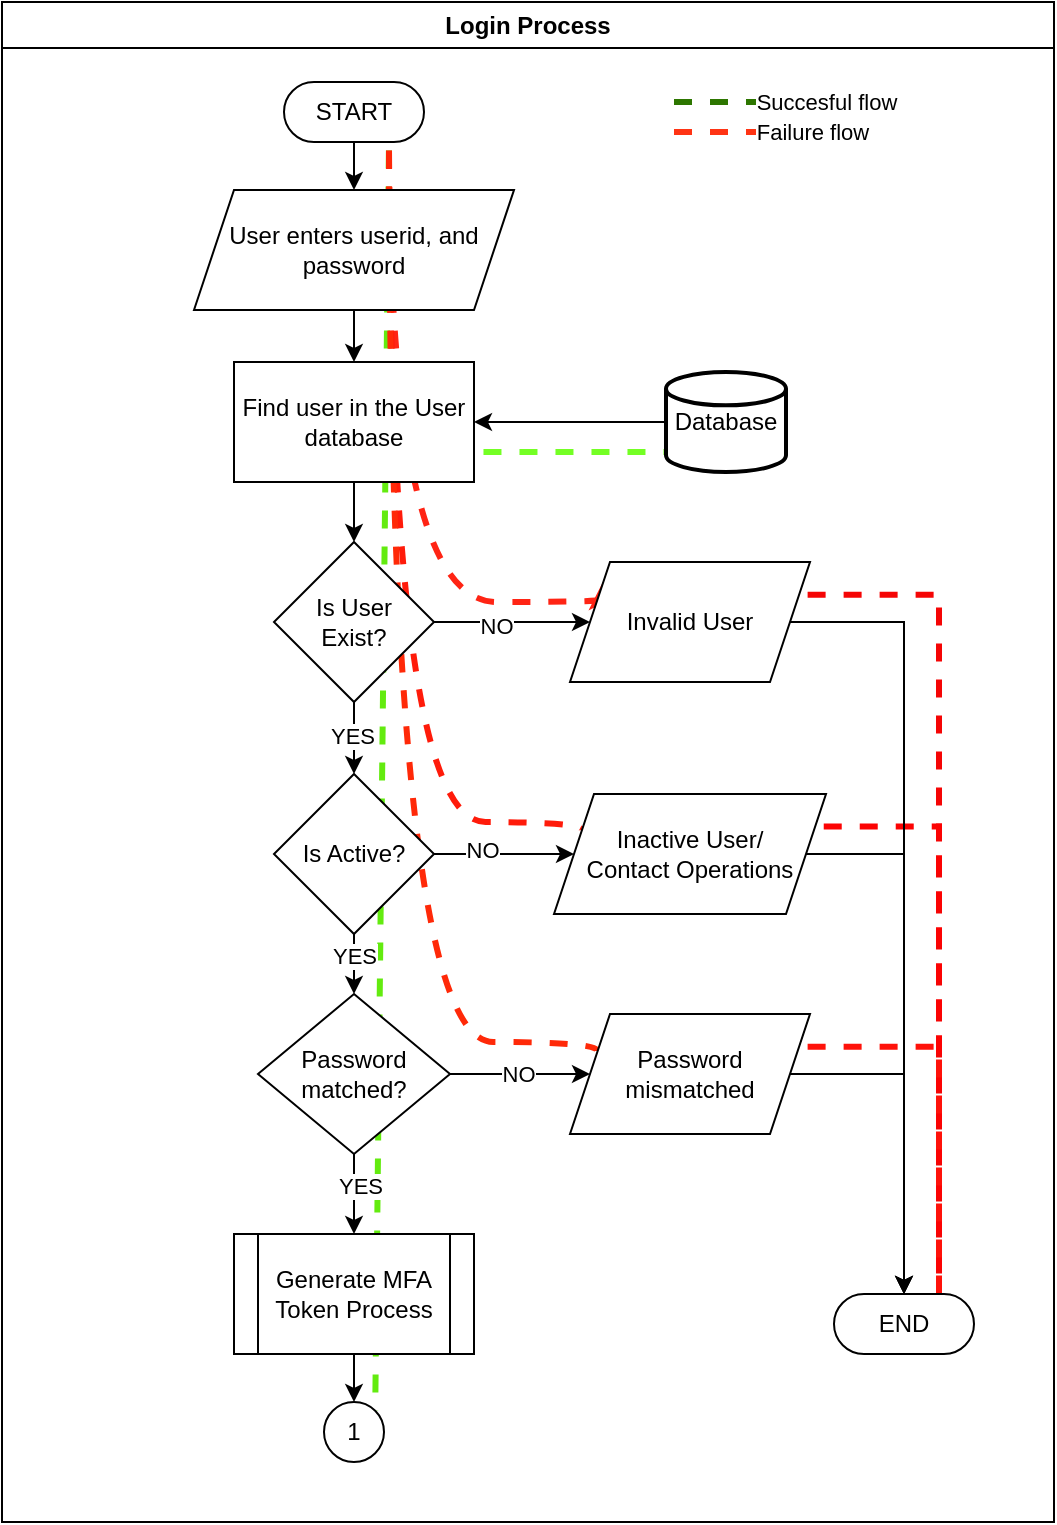 <mxfile version="22.1.18" type="device" pages="2">
  <diagram id="C5RBs43oDa-KdzZeNtuy" name="Page-1">
    <mxGraphModel dx="1195" dy="683" grid="1" gridSize="10" guides="1" tooltips="1" connect="1" arrows="1" fold="1" page="1" pageScale="1" pageWidth="827" pageHeight="1169" math="0" shadow="0">
      <root>
        <mxCell id="WIyWlLk6GJQsqaUBKTNV-0" />
        <mxCell id="WIyWlLk6GJQsqaUBKTNV-1" parent="WIyWlLk6GJQsqaUBKTNV-0" />
        <mxCell id="dWH7YQZCYVR7Mkkr_BDG-13" value="Login Process" style="swimlane;whiteSpace=wrap;html=1;" vertex="1" parent="WIyWlLk6GJQsqaUBKTNV-1">
          <mxGeometry x="40" y="40" width="526" height="760" as="geometry">
            <mxRectangle x="24" y="20" width="120" height="30" as="alternateBounds" />
          </mxGeometry>
        </mxCell>
        <mxCell id="dWH7YQZCYVR7Mkkr_BDG-18" value="" style="edgeStyle=orthogonalEdgeStyle;rounded=0;orthogonalLoop=1;jettySize=auto;html=1;" edge="1" parent="dWH7YQZCYVR7Mkkr_BDG-13" source="WIyWlLk6GJQsqaUBKTNV-3" target="dWH7YQZCYVR7Mkkr_BDG-17">
          <mxGeometry relative="1" as="geometry" />
        </mxCell>
        <mxCell id="OVqhG6OKckDvtCEO9sMe-0" style="rounded=0;orthogonalLoop=1;jettySize=auto;html=1;exitX=0.75;exitY=1;exitDx=0;exitDy=0;entryX=1;entryY=0;entryDx=0;entryDy=0;dashed=1;fillColor=#60a917;strokeColor=#63EB0F;strokeWidth=3;flowAnimation=1;endArrow=none;endFill=0;" edge="1" parent="dWH7YQZCYVR7Mkkr_BDG-13" source="WIyWlLk6GJQsqaUBKTNV-3" target="dWH7YQZCYVR7Mkkr_BDG-56">
          <mxGeometry relative="1" as="geometry" />
        </mxCell>
        <mxCell id="OVqhG6OKckDvtCEO9sMe-2" style="edgeStyle=orthogonalEdgeStyle;rounded=0;orthogonalLoop=1;jettySize=auto;html=1;exitX=0.75;exitY=1;exitDx=0;exitDy=0;entryX=0;entryY=0;entryDx=0;entryDy=0;curved=1;dashed=1;strokeWidth=3;strokeColor=#FF2414;flowAnimation=1;" edge="1" parent="dWH7YQZCYVR7Mkkr_BDG-13" source="WIyWlLk6GJQsqaUBKTNV-3" target="dWH7YQZCYVR7Mkkr_BDG-35">
          <mxGeometry relative="1" as="geometry">
            <Array as="points">
              <mxPoint x="194" y="300" />
              <mxPoint x="301" y="300" />
            </Array>
          </mxGeometry>
        </mxCell>
        <mxCell id="OVqhG6OKckDvtCEO9sMe-5" style="edgeStyle=orthogonalEdgeStyle;rounded=0;orthogonalLoop=1;jettySize=auto;html=1;exitX=0.75;exitY=1;exitDx=0;exitDy=0;entryX=0;entryY=0.25;entryDx=0;entryDy=0;curved=1;strokeColor=#FF1B0A;strokeWidth=3;endArrow=none;endFill=0;dashed=1;flowAnimation=1;" edge="1" parent="dWH7YQZCYVR7Mkkr_BDG-13" source="WIyWlLk6GJQsqaUBKTNV-3" target="dWH7YQZCYVR7Mkkr_BDG-37">
          <mxGeometry relative="1" as="geometry">
            <Array as="points">
              <mxPoint x="194" y="410" />
              <mxPoint x="290" y="410" />
            </Array>
          </mxGeometry>
        </mxCell>
        <mxCell id="OVqhG6OKckDvtCEO9sMe-8" style="edgeStyle=orthogonalEdgeStyle;rounded=0;orthogonalLoop=1;jettySize=auto;html=1;exitX=0.75;exitY=1;exitDx=0;exitDy=0;entryX=0;entryY=0.25;entryDx=0;entryDy=0;curved=1;dashed=1;strokeWidth=3;strokeColor=#FF2908;endArrow=none;endFill=0;flowAnimation=1;" edge="1" parent="dWH7YQZCYVR7Mkkr_BDG-13" source="WIyWlLk6GJQsqaUBKTNV-3" target="dWH7YQZCYVR7Mkkr_BDG-39">
          <mxGeometry relative="1" as="geometry">
            <Array as="points">
              <mxPoint x="194" y="520" />
              <mxPoint x="298" y="520" />
            </Array>
          </mxGeometry>
        </mxCell>
        <mxCell id="WIyWlLk6GJQsqaUBKTNV-3" value="START" style="rounded=1;whiteSpace=wrap;html=1;fontSize=12;glass=0;strokeWidth=1;shadow=0;arcSize=50;" parent="dWH7YQZCYVR7Mkkr_BDG-13" vertex="1">
          <mxGeometry x="141" y="40" width="70" height="30" as="geometry" />
        </mxCell>
        <mxCell id="dWH7YQZCYVR7Mkkr_BDG-28" value="" style="edgeStyle=orthogonalEdgeStyle;rounded=0;orthogonalLoop=1;jettySize=auto;html=1;" edge="1" parent="dWH7YQZCYVR7Mkkr_BDG-13" source="dWH7YQZCYVR7Mkkr_BDG-17" target="dWH7YQZCYVR7Mkkr_BDG-25">
          <mxGeometry relative="1" as="geometry" />
        </mxCell>
        <mxCell id="dWH7YQZCYVR7Mkkr_BDG-17" value="User enters userid, and password" style="shape=parallelogram;perimeter=parallelogramPerimeter;whiteSpace=wrap;html=1;fixedSize=1;" vertex="1" parent="dWH7YQZCYVR7Mkkr_BDG-13">
          <mxGeometry x="96" y="94" width="160" height="60" as="geometry" />
        </mxCell>
        <mxCell id="dWH7YQZCYVR7Mkkr_BDG-26" style="edgeStyle=orthogonalEdgeStyle;rounded=0;orthogonalLoop=1;jettySize=auto;html=1;entryX=1;entryY=0.5;entryDx=0;entryDy=0;" edge="1" parent="dWH7YQZCYVR7Mkkr_BDG-13" source="dWH7YQZCYVR7Mkkr_BDG-24" target="dWH7YQZCYVR7Mkkr_BDG-25">
          <mxGeometry relative="1" as="geometry" />
        </mxCell>
        <mxCell id="OVqhG6OKckDvtCEO9sMe-4" style="edgeStyle=orthogonalEdgeStyle;rounded=0;orthogonalLoop=1;jettySize=auto;html=1;entryX=1;entryY=0.75;entryDx=0;entryDy=0;dashed=1;strokeColor=#74FF24;strokeWidth=3;endArrow=none;endFill=0;flowAnimation=1;" edge="1" parent="dWH7YQZCYVR7Mkkr_BDG-13" target="dWH7YQZCYVR7Mkkr_BDG-25">
          <mxGeometry relative="1" as="geometry">
            <mxPoint x="332" y="221" as="sourcePoint" />
            <Array as="points">
              <mxPoint x="332" y="222" />
              <mxPoint x="336" y="222" />
              <mxPoint x="336" y="225" />
            </Array>
          </mxGeometry>
        </mxCell>
        <mxCell id="dWH7YQZCYVR7Mkkr_BDG-24" value="Database" style="strokeWidth=2;html=1;shape=mxgraph.flowchart.database;whiteSpace=wrap;" vertex="1" parent="dWH7YQZCYVR7Mkkr_BDG-13">
          <mxGeometry x="332" y="185" width="60" height="50" as="geometry" />
        </mxCell>
        <mxCell id="dWH7YQZCYVR7Mkkr_BDG-30" value="" style="edgeStyle=orthogonalEdgeStyle;rounded=0;orthogonalLoop=1;jettySize=auto;html=1;" edge="1" parent="dWH7YQZCYVR7Mkkr_BDG-13" source="dWH7YQZCYVR7Mkkr_BDG-25" target="dWH7YQZCYVR7Mkkr_BDG-29">
          <mxGeometry relative="1" as="geometry" />
        </mxCell>
        <mxCell id="dWH7YQZCYVR7Mkkr_BDG-25" value="Find user in the User database" style="rounded=0;whiteSpace=wrap;html=1;" vertex="1" parent="dWH7YQZCYVR7Mkkr_BDG-13">
          <mxGeometry x="116" y="180" width="120" height="60" as="geometry" />
        </mxCell>
        <mxCell id="dWH7YQZCYVR7Mkkr_BDG-32" value="" style="edgeStyle=orthogonalEdgeStyle;rounded=0;orthogonalLoop=1;jettySize=auto;html=1;" edge="1" parent="dWH7YQZCYVR7Mkkr_BDG-13" source="dWH7YQZCYVR7Mkkr_BDG-29" target="dWH7YQZCYVR7Mkkr_BDG-31">
          <mxGeometry relative="1" as="geometry" />
        </mxCell>
        <mxCell id="dWH7YQZCYVR7Mkkr_BDG-51" value="YES" style="edgeLabel;html=1;align=center;verticalAlign=middle;resizable=0;points=[];" vertex="1" connectable="0" parent="dWH7YQZCYVR7Mkkr_BDG-32">
          <mxGeometry x="-0.25" y="-1" relative="1" as="geometry">
            <mxPoint as="offset" />
          </mxGeometry>
        </mxCell>
        <mxCell id="dWH7YQZCYVR7Mkkr_BDG-36" value="" style="edgeStyle=orthogonalEdgeStyle;rounded=0;orthogonalLoop=1;jettySize=auto;html=1;" edge="1" parent="dWH7YQZCYVR7Mkkr_BDG-13" source="dWH7YQZCYVR7Mkkr_BDG-29" target="dWH7YQZCYVR7Mkkr_BDG-35">
          <mxGeometry relative="1" as="geometry" />
        </mxCell>
        <mxCell id="dWH7YQZCYVR7Mkkr_BDG-50" value="NO" style="edgeLabel;html=1;align=center;verticalAlign=middle;resizable=0;points=[];" vertex="1" connectable="0" parent="dWH7YQZCYVR7Mkkr_BDG-36">
          <mxGeometry x="-0.205" y="-2" relative="1" as="geometry">
            <mxPoint as="offset" />
          </mxGeometry>
        </mxCell>
        <mxCell id="dWH7YQZCYVR7Mkkr_BDG-29" value="Is User &lt;br&gt;Exist?" style="rhombus;whiteSpace=wrap;html=1;rounded=0;" vertex="1" parent="dWH7YQZCYVR7Mkkr_BDG-13">
          <mxGeometry x="136" y="270" width="80" height="80" as="geometry" />
        </mxCell>
        <mxCell id="dWH7YQZCYVR7Mkkr_BDG-34" value="" style="edgeStyle=orthogonalEdgeStyle;rounded=0;orthogonalLoop=1;jettySize=auto;html=1;" edge="1" parent="dWH7YQZCYVR7Mkkr_BDG-13" source="dWH7YQZCYVR7Mkkr_BDG-31" target="dWH7YQZCYVR7Mkkr_BDG-33">
          <mxGeometry relative="1" as="geometry" />
        </mxCell>
        <mxCell id="dWH7YQZCYVR7Mkkr_BDG-53" value="YES" style="edgeLabel;html=1;align=center;verticalAlign=middle;resizable=0;points=[];" vertex="1" connectable="0" parent="dWH7YQZCYVR7Mkkr_BDG-34">
          <mxGeometry x="0.24" relative="1" as="geometry">
            <mxPoint as="offset" />
          </mxGeometry>
        </mxCell>
        <mxCell id="dWH7YQZCYVR7Mkkr_BDG-38" value="" style="edgeStyle=orthogonalEdgeStyle;rounded=0;orthogonalLoop=1;jettySize=auto;html=1;" edge="1" parent="dWH7YQZCYVR7Mkkr_BDG-13" source="dWH7YQZCYVR7Mkkr_BDG-31" target="dWH7YQZCYVR7Mkkr_BDG-37">
          <mxGeometry relative="1" as="geometry" />
        </mxCell>
        <mxCell id="dWH7YQZCYVR7Mkkr_BDG-52" value="NO" style="edgeLabel;html=1;align=center;verticalAlign=middle;resizable=0;points=[];" vertex="1" connectable="0" parent="dWH7YQZCYVR7Mkkr_BDG-38">
          <mxGeometry x="-0.314" y="2" relative="1" as="geometry">
            <mxPoint as="offset" />
          </mxGeometry>
        </mxCell>
        <mxCell id="dWH7YQZCYVR7Mkkr_BDG-31" value="Is Active?" style="rhombus;whiteSpace=wrap;html=1;rounded=0;" vertex="1" parent="dWH7YQZCYVR7Mkkr_BDG-13">
          <mxGeometry x="136" y="386" width="80" height="80" as="geometry" />
        </mxCell>
        <mxCell id="dWH7YQZCYVR7Mkkr_BDG-40" value="" style="edgeStyle=orthogonalEdgeStyle;rounded=0;orthogonalLoop=1;jettySize=auto;html=1;" edge="1" parent="dWH7YQZCYVR7Mkkr_BDG-13" source="dWH7YQZCYVR7Mkkr_BDG-33" target="dWH7YQZCYVR7Mkkr_BDG-39">
          <mxGeometry relative="1" as="geometry" />
        </mxCell>
        <mxCell id="dWH7YQZCYVR7Mkkr_BDG-55" value="NO" style="edgeLabel;html=1;align=center;verticalAlign=middle;resizable=0;points=[];" vertex="1" connectable="0" parent="dWH7YQZCYVR7Mkkr_BDG-40">
          <mxGeometry x="-0.029" relative="1" as="geometry">
            <mxPoint as="offset" />
          </mxGeometry>
        </mxCell>
        <mxCell id="dWH7YQZCYVR7Mkkr_BDG-42" value="" style="edgeStyle=orthogonalEdgeStyle;rounded=0;orthogonalLoop=1;jettySize=auto;html=1;" edge="1" parent="dWH7YQZCYVR7Mkkr_BDG-13" source="dWH7YQZCYVR7Mkkr_BDG-33" target="dWH7YQZCYVR7Mkkr_BDG-41">
          <mxGeometry relative="1" as="geometry" />
        </mxCell>
        <mxCell id="dWH7YQZCYVR7Mkkr_BDG-54" value="YES" style="edgeLabel;html=1;align=center;verticalAlign=middle;resizable=0;points=[];" vertex="1" connectable="0" parent="dWH7YQZCYVR7Mkkr_BDG-42">
          <mxGeometry x="-0.2" y="3" relative="1" as="geometry">
            <mxPoint as="offset" />
          </mxGeometry>
        </mxCell>
        <mxCell id="dWH7YQZCYVR7Mkkr_BDG-33" value="Password&lt;br&gt;matched?" style="rhombus;whiteSpace=wrap;html=1;rounded=0;" vertex="1" parent="dWH7YQZCYVR7Mkkr_BDG-13">
          <mxGeometry x="128" y="496" width="96" height="80" as="geometry" />
        </mxCell>
        <mxCell id="OVqhG6OKckDvtCEO9sMe-3" style="edgeStyle=orthogonalEdgeStyle;rounded=0;orthogonalLoop=1;jettySize=auto;html=1;exitX=1;exitY=0.25;exitDx=0;exitDy=0;entryX=0.75;entryY=0;entryDx=0;entryDy=0;strokeColor=#f50505;dashed=1;strokeWidth=3;endArrow=none;endFill=0;flowAnimation=1;" edge="1" parent="dWH7YQZCYVR7Mkkr_BDG-13" source="dWH7YQZCYVR7Mkkr_BDG-35" target="dWH7YQZCYVR7Mkkr_BDG-43">
          <mxGeometry relative="1" as="geometry" />
        </mxCell>
        <mxCell id="dWH7YQZCYVR7Mkkr_BDG-35" value="Invalid User" style="shape=parallelogram;perimeter=parallelogramPerimeter;whiteSpace=wrap;html=1;fixedSize=1;rounded=0;" vertex="1" parent="dWH7YQZCYVR7Mkkr_BDG-13">
          <mxGeometry x="284" y="280" width="120" height="60" as="geometry" />
        </mxCell>
        <mxCell id="dWH7YQZCYVR7Mkkr_BDG-46" style="edgeStyle=orthogonalEdgeStyle;rounded=0;orthogonalLoop=1;jettySize=auto;html=1;exitX=1;exitY=0.5;exitDx=0;exitDy=0;entryX=0.5;entryY=0;entryDx=0;entryDy=0;" edge="1" parent="dWH7YQZCYVR7Mkkr_BDG-13" source="dWH7YQZCYVR7Mkkr_BDG-37" target="dWH7YQZCYVR7Mkkr_BDG-43">
          <mxGeometry relative="1" as="geometry" />
        </mxCell>
        <mxCell id="OVqhG6OKckDvtCEO9sMe-6" style="edgeStyle=orthogonalEdgeStyle;rounded=0;orthogonalLoop=1;jettySize=auto;html=1;exitX=1;exitY=0.25;exitDx=0;exitDy=0;entryX=0.75;entryY=0;entryDx=0;entryDy=0;flowAnimation=1;strokeWidth=3;strokeColor=#fc0303;dashed=1;endArrow=none;endFill=0;" edge="1" parent="dWH7YQZCYVR7Mkkr_BDG-13" source="dWH7YQZCYVR7Mkkr_BDG-37" target="dWH7YQZCYVR7Mkkr_BDG-43">
          <mxGeometry relative="1" as="geometry" />
        </mxCell>
        <mxCell id="dWH7YQZCYVR7Mkkr_BDG-37" value="Inactive User/&lt;br&gt;Contact Operations" style="shape=parallelogram;perimeter=parallelogramPerimeter;whiteSpace=wrap;html=1;fixedSize=1;rounded=0;" vertex="1" parent="dWH7YQZCYVR7Mkkr_BDG-13">
          <mxGeometry x="276" y="396" width="136" height="60" as="geometry" />
        </mxCell>
        <mxCell id="dWH7YQZCYVR7Mkkr_BDG-49" style="edgeStyle=orthogonalEdgeStyle;rounded=0;orthogonalLoop=1;jettySize=auto;html=1;entryX=0.5;entryY=0;entryDx=0;entryDy=0;" edge="1" parent="dWH7YQZCYVR7Mkkr_BDG-13" source="dWH7YQZCYVR7Mkkr_BDG-39" target="dWH7YQZCYVR7Mkkr_BDG-43">
          <mxGeometry relative="1" as="geometry" />
        </mxCell>
        <mxCell id="OVqhG6OKckDvtCEO9sMe-7" style="edgeStyle=orthogonalEdgeStyle;rounded=0;orthogonalLoop=1;jettySize=auto;html=1;exitX=1;exitY=0.25;exitDx=0;exitDy=0;entryX=0.75;entryY=0;entryDx=0;entryDy=0;endArrow=none;endFill=0;strokeWidth=3;strokeColor=#FF120A;dashed=1;flowAnimation=1;" edge="1" parent="dWH7YQZCYVR7Mkkr_BDG-13" source="dWH7YQZCYVR7Mkkr_BDG-39" target="dWH7YQZCYVR7Mkkr_BDG-43">
          <mxGeometry relative="1" as="geometry" />
        </mxCell>
        <mxCell id="dWH7YQZCYVR7Mkkr_BDG-39" value="Password mismatched" style="shape=parallelogram;perimeter=parallelogramPerimeter;whiteSpace=wrap;html=1;fixedSize=1;rounded=0;" vertex="1" parent="dWH7YQZCYVR7Mkkr_BDG-13">
          <mxGeometry x="284" y="506" width="120" height="60" as="geometry" />
        </mxCell>
        <mxCell id="dWH7YQZCYVR7Mkkr_BDG-57" value="" style="edgeStyle=orthogonalEdgeStyle;rounded=0;orthogonalLoop=1;jettySize=auto;html=1;" edge="1" parent="dWH7YQZCYVR7Mkkr_BDG-13" source="dWH7YQZCYVR7Mkkr_BDG-41" target="dWH7YQZCYVR7Mkkr_BDG-56">
          <mxGeometry relative="1" as="geometry" />
        </mxCell>
        <mxCell id="dWH7YQZCYVR7Mkkr_BDG-41" value="Generate MFA Token Process" style="shape=process;whiteSpace=wrap;html=1;backgroundOutline=1;rounded=0;" vertex="1" parent="dWH7YQZCYVR7Mkkr_BDG-13">
          <mxGeometry x="116" y="616" width="120" height="60" as="geometry" />
        </mxCell>
        <mxCell id="dWH7YQZCYVR7Mkkr_BDG-43" value="END" style="rounded=1;whiteSpace=wrap;html=1;fontSize=12;glass=0;strokeWidth=1;shadow=0;arcSize=50;" vertex="1" parent="dWH7YQZCYVR7Mkkr_BDG-13">
          <mxGeometry x="416" y="646" width="70" height="30" as="geometry" />
        </mxCell>
        <mxCell id="dWH7YQZCYVR7Mkkr_BDG-44" style="edgeStyle=orthogonalEdgeStyle;rounded=0;orthogonalLoop=1;jettySize=auto;html=1;exitX=1;exitY=0.5;exitDx=0;exitDy=0;entryX=0.5;entryY=0;entryDx=0;entryDy=0;" edge="1" parent="dWH7YQZCYVR7Mkkr_BDG-13" source="dWH7YQZCYVR7Mkkr_BDG-35" target="dWH7YQZCYVR7Mkkr_BDG-43">
          <mxGeometry relative="1" as="geometry">
            <mxPoint x="491" y="630" as="targetPoint" />
          </mxGeometry>
        </mxCell>
        <mxCell id="dWH7YQZCYVR7Mkkr_BDG-56" value="1" style="ellipse;whiteSpace=wrap;html=1;aspect=fixed;" vertex="1" parent="dWH7YQZCYVR7Mkkr_BDG-13">
          <mxGeometry x="161" y="700" width="30" height="30" as="geometry" />
        </mxCell>
        <mxCell id="OVqhG6OKckDvtCEO9sMe-9" value="" style="endArrow=none;html=1;rounded=0;dashed=1;strokeWidth=3;fillColor=#60a917;strokeColor=#2D7600;" edge="1" parent="dWH7YQZCYVR7Mkkr_BDG-13">
          <mxGeometry width="50" height="50" relative="1" as="geometry">
            <mxPoint x="336" y="50" as="sourcePoint" />
            <mxPoint x="393" y="50" as="targetPoint" />
          </mxGeometry>
        </mxCell>
        <mxCell id="OVqhG6OKckDvtCEO9sMe-11" value="Succesful flow" style="edgeLabel;html=1;align=center;verticalAlign=middle;resizable=0;points=[];" vertex="1" connectable="0" parent="OVqhG6OKckDvtCEO9sMe-9">
          <mxGeometry x="0.608" y="-1" relative="1" as="geometry">
            <mxPoint x="30" y="-1" as="offset" />
          </mxGeometry>
        </mxCell>
        <mxCell id="OVqhG6OKckDvtCEO9sMe-10" value="" style="endArrow=none;html=1;rounded=0;dashed=1;strokeColor=#FF3414;strokeWidth=3;" edge="1" parent="dWH7YQZCYVR7Mkkr_BDG-13">
          <mxGeometry width="50" height="50" relative="1" as="geometry">
            <mxPoint x="336" y="65" as="sourcePoint" />
            <mxPoint x="393" y="65" as="targetPoint" />
          </mxGeometry>
        </mxCell>
        <mxCell id="OVqhG6OKckDvtCEO9sMe-12" value="Failure flow" style="edgeLabel;html=1;align=center;verticalAlign=middle;resizable=0;points=[];" vertex="1" connectable="0" parent="OVqhG6OKckDvtCEO9sMe-10">
          <mxGeometry x="0.497" y="1" relative="1" as="geometry">
            <mxPoint x="26" y="1" as="offset" />
          </mxGeometry>
        </mxCell>
      </root>
    </mxGraphModel>
  </diagram>
  <diagram id="fzyGTq3qy7PhthbbgLTO" name="Page-2">
    <mxGraphModel dx="2261" dy="820" grid="1" gridSize="10" guides="1" tooltips="1" connect="1" arrows="1" fold="1" page="1" pageScale="1" pageWidth="827" pageHeight="1169" math="0" shadow="0">
      <root>
        <mxCell id="0" />
        <mxCell id="1" parent="0" />
        <mxCell id="BUbXl7JmyB8yxIihBI70-1" value="Generate MFA Token Process" style="swimlane;whiteSpace=wrap;html=1;fillColor=default;" vertex="1" parent="1">
          <mxGeometry x="-790" y="40" width="650" height="1090" as="geometry">
            <mxRectangle x="24" y="20" width="120" height="30" as="alternateBounds" />
          </mxGeometry>
        </mxCell>
        <mxCell id="nKK0pmu8n8xV0yD4BEuD-9" style="edgeStyle=orthogonalEdgeStyle;rounded=0;orthogonalLoop=1;jettySize=auto;html=1;exitX=1;exitY=1;exitDx=0;exitDy=0;entryX=1;entryY=0.75;entryDx=0;entryDy=0;endArrow=none;endFill=0;dashed=1;strokeWidth=3;strokeColor=#FF2008;flowAnimation=1;" edge="1" parent="BUbXl7JmyB8yxIihBI70-1" source="nKK0pmu8n8xV0yD4BEuD-4" target="_0PAr6XL9lyC_KDBDkuF-1">
          <mxGeometry relative="1" as="geometry" />
        </mxCell>
        <mxCell id="nKK0pmu8n8xV0yD4BEuD-4" value="" style="shape=process;whiteSpace=wrap;html=1;backgroundOutline=1;fillColor=none;size=0.02;" vertex="1" parent="BUbXl7JmyB8yxIihBI70-1">
          <mxGeometry x="10" y="160" width="600" height="360" as="geometry" />
        </mxCell>
        <mxCell id="BUbXl7JmyB8yxIihBI70-37" value="" style="edgeStyle=orthogonalEdgeStyle;rounded=0;orthogonalLoop=1;jettySize=auto;html=1;" edge="1" parent="BUbXl7JmyB8yxIihBI70-1" source="BUbXl7JmyB8yxIihBI70-35" target="BUbXl7JmyB8yxIihBI70-36">
          <mxGeometry relative="1" as="geometry" />
        </mxCell>
        <mxCell id="63Sym3_QJ1IBtuDzFbQc-2" style="edgeStyle=orthogonalEdgeStyle;rounded=0;orthogonalLoop=1;jettySize=auto;html=1;exitX=1;exitY=0.5;exitDx=0;exitDy=0;entryX=1;entryY=0.75;entryDx=0;entryDy=0;fillColor=#60a917;strokeColor=#63eb0f;strokeWidth=3;dashed=1;flowAnimation=1;endArrow=none;endFill=0;" edge="1" parent="BUbXl7JmyB8yxIihBI70-1" source="BUbXl7JmyB8yxIihBI70-35" target="_0PAr6XL9lyC_KDBDkuF-1">
          <mxGeometry relative="1" as="geometry">
            <Array as="points">
              <mxPoint x="300" y="49" />
              <mxPoint x="300" y="1065" />
            </Array>
          </mxGeometry>
        </mxCell>
        <mxCell id="BUbXl7JmyB8yxIihBI70-35" value="1" style="ellipse;whiteSpace=wrap;html=1;aspect=fixed;" vertex="1" parent="BUbXl7JmyB8yxIihBI70-1">
          <mxGeometry x="271" y="34" width="30" height="30" as="geometry" />
        </mxCell>
        <mxCell id="-Q2xNWVYHDLpzL2ybHYI-7" value="" style="edgeStyle=orthogonalEdgeStyle;rounded=0;orthogonalLoop=1;jettySize=auto;html=1;" edge="1" parent="BUbXl7JmyB8yxIihBI70-1" source="BUbXl7JmyB8yxIihBI70-36" target="BUbXl7JmyB8yxIihBI70-38">
          <mxGeometry relative="1" as="geometry" />
        </mxCell>
        <mxCell id="BUbXl7JmyB8yxIihBI70-36" value="User Exists&lt;br&gt;User is Active&lt;br&gt;Password Matched" style="shape=process;whiteSpace=wrap;html=1;backgroundOutline=1;size=0.054;" vertex="1" parent="BUbXl7JmyB8yxIihBI70-1">
          <mxGeometry x="194" y="84" width="184" height="60" as="geometry" />
        </mxCell>
        <mxCell id="-Q2xNWVYHDLpzL2ybHYI-6" value="" style="edgeStyle=orthogonalEdgeStyle;rounded=0;orthogonalLoop=1;jettySize=auto;html=1;dashed=1;endArrow=none;endFill=0;" edge="1" parent="BUbXl7JmyB8yxIihBI70-1" source="BUbXl7JmyB8yxIihBI70-38" target="-Q2xNWVYHDLpzL2ybHYI-3">
          <mxGeometry relative="1" as="geometry" />
        </mxCell>
        <mxCell id="-Q2xNWVYHDLpzL2ybHYI-8" value="" style="edgeStyle=orthogonalEdgeStyle;rounded=0;orthogonalLoop=1;jettySize=auto;html=1;" edge="1" parent="BUbXl7JmyB8yxIihBI70-1" source="BUbXl7JmyB8yxIihBI70-38" target="BUbXl7JmyB8yxIihBI70-39">
          <mxGeometry relative="1" as="geometry" />
        </mxCell>
        <mxCell id="nKK0pmu8n8xV0yD4BEuD-1" value="Success" style="edgeLabel;html=1;align=center;verticalAlign=middle;resizable=0;points=[];" vertex="1" connectable="0" parent="-Q2xNWVYHDLpzL2ybHYI-8">
          <mxGeometry x="-0.573" y="1" relative="1" as="geometry">
            <mxPoint as="offset" />
          </mxGeometry>
        </mxCell>
        <mxCell id="BUbXl7JmyB8yxIihBI70-38" value="Generate Token" style="rounded=0;whiteSpace=wrap;html=1;" vertex="1" parent="BUbXl7JmyB8yxIihBI70-1">
          <mxGeometry x="226" y="174" width="120" height="60" as="geometry" />
        </mxCell>
        <mxCell id="-Q2xNWVYHDLpzL2ybHYI-2" value="" style="edgeStyle=orthogonalEdgeStyle;rounded=0;orthogonalLoop=1;jettySize=auto;html=1;" edge="1" parent="BUbXl7JmyB8yxIihBI70-1" source="BUbXl7JmyB8yxIihBI70-39" target="-Q2xNWVYHDLpzL2ybHYI-1">
          <mxGeometry relative="1" as="geometry" />
        </mxCell>
        <mxCell id="-Q2xNWVYHDLpzL2ybHYI-9" value="UPDATE" style="edgeLabel;html=1;align=center;verticalAlign=middle;resizable=0;points=[];" vertex="1" connectable="0" parent="-Q2xNWVYHDLpzL2ybHYI-2">
          <mxGeometry x="-0.193" y="-2" relative="1" as="geometry">
            <mxPoint x="8" y="-2" as="offset" />
          </mxGeometry>
        </mxCell>
        <mxCell id="-Q2xNWVYHDLpzL2ybHYI-13" value="" style="edgeStyle=orthogonalEdgeStyle;rounded=0;orthogonalLoop=1;jettySize=auto;html=1;" edge="1" parent="BUbXl7JmyB8yxIihBI70-1" source="BUbXl7JmyB8yxIihBI70-39" target="-Q2xNWVYHDLpzL2ybHYI-10">
          <mxGeometry relative="1" as="geometry" />
        </mxCell>
        <mxCell id="nKK0pmu8n8xV0yD4BEuD-2" value="Success" style="edgeLabel;html=1;align=center;verticalAlign=middle;resizable=0;points=[];" vertex="1" connectable="0" parent="-Q2xNWVYHDLpzL2ybHYI-13">
          <mxGeometry x="0.327" y="-2" relative="1" as="geometry">
            <mxPoint x="2" y="-5" as="offset" />
          </mxGeometry>
        </mxCell>
        <mxCell id="BUbXl7JmyB8yxIihBI70-39" value="Update User with token info in the database" style="rounded=0;whiteSpace=wrap;html=1;" vertex="1" parent="BUbXl7JmyB8yxIihBI70-1">
          <mxGeometry x="226" y="264" width="120" height="60" as="geometry" />
        </mxCell>
        <mxCell id="-Q2xNWVYHDLpzL2ybHYI-1" value="Database" style="strokeWidth=2;html=1;shape=mxgraph.flowchart.database;whiteSpace=wrap;" vertex="1" parent="BUbXl7JmyB8yxIihBI70-1">
          <mxGeometry x="435" y="269" width="60" height="50" as="geometry" />
        </mxCell>
        <mxCell id="-Q2xNWVYHDLpzL2ybHYI-3" value="1. Token length - 8&lt;br&gt;2. Token Expiration time - 15min" style="shape=note;whiteSpace=wrap;html=1;backgroundOutline=1;darkOpacity=0.05;size=29;align=left;fillColor=#ffe6cc;strokeColor=#d79b00;" vertex="1" parent="BUbXl7JmyB8yxIihBI70-1">
          <mxGeometry x="403" y="174" width="185" height="60" as="geometry" />
        </mxCell>
        <mxCell id="-Q2xNWVYHDLpzL2ybHYI-12" value="" style="edgeStyle=orthogonalEdgeStyle;rounded=0;orthogonalLoop=1;jettySize=auto;html=1;" edge="1" parent="BUbXl7JmyB8yxIihBI70-1" source="-Q2xNWVYHDLpzL2ybHYI-10" target="-Q2xNWVYHDLpzL2ybHYI-11">
          <mxGeometry relative="1" as="geometry" />
        </mxCell>
        <mxCell id="-Q2xNWVYHDLpzL2ybHYI-17" value="" style="edgeStyle=orthogonalEdgeStyle;rounded=0;orthogonalLoop=1;jettySize=auto;html=1;" edge="1" parent="BUbXl7JmyB8yxIihBI70-1" source="-Q2xNWVYHDLpzL2ybHYI-10" target="-Q2xNWVYHDLpzL2ybHYI-16">
          <mxGeometry relative="1" as="geometry" />
        </mxCell>
        <mxCell id="nKK0pmu8n8xV0yD4BEuD-3" value="Success" style="edgeLabel;html=1;align=center;verticalAlign=middle;resizable=0;points=[];" vertex="1" connectable="0" parent="-Q2xNWVYHDLpzL2ybHYI-17">
          <mxGeometry x="-0.653" relative="1" as="geometry">
            <mxPoint as="offset" />
          </mxGeometry>
        </mxCell>
        <mxCell id="63Sym3_QJ1IBtuDzFbQc-3" style="edgeStyle=orthogonalEdgeStyle;rounded=0;orthogonalLoop=1;jettySize=auto;html=1;exitX=1;exitY=0.25;exitDx=0;exitDy=0;entryX=0;entryY=0.25;entryDx=0;entryDy=0;strokeWidth=3;fillColor=#60a917;strokeColor=#63EB0F;endArrow=classic;endFill=1;dashed=1;flowAnimation=1;" edge="1" parent="BUbXl7JmyB8yxIihBI70-1" source="-Q2xNWVYHDLpzL2ybHYI-10" target="-Q2xNWVYHDLpzL2ybHYI-11">
          <mxGeometry relative="1" as="geometry" />
        </mxCell>
        <mxCell id="-Q2xNWVYHDLpzL2ybHYI-10" value="Send token via &lt;br&gt;Email&amp;nbsp;" style="rounded=0;whiteSpace=wrap;html=1;" vertex="1" parent="BUbXl7JmyB8yxIihBI70-1">
          <mxGeometry x="226" y="358" width="120" height="60" as="geometry" />
        </mxCell>
        <mxCell id="-Q2xNWVYHDLpzL2ybHYI-11" value="SMTP Server" style="shape=process;whiteSpace=wrap;html=1;backgroundOutline=1;size=0.035;" vertex="1" parent="BUbXl7JmyB8yxIihBI70-1">
          <mxGeometry x="430" y="358" width="120" height="60" as="geometry" />
        </mxCell>
        <mxCell id="_0PAr6XL9lyC_KDBDkuF-16" value="" style="edgeStyle=orthogonalEdgeStyle;rounded=0;orthogonalLoop=1;jettySize=auto;html=1;" edge="1" parent="BUbXl7JmyB8yxIihBI70-1" source="-Q2xNWVYHDLpzL2ybHYI-16" target="-Q2xNWVYHDLpzL2ybHYI-18">
          <mxGeometry relative="1" as="geometry" />
        </mxCell>
        <mxCell id="DS8ugYMYY_m8izW3VN1D-7" style="edgeStyle=orthogonalEdgeStyle;rounded=0;orthogonalLoop=1;jettySize=auto;html=1;exitX=0;exitY=0.25;exitDx=0;exitDy=0;entryX=0;entryY=0.75;entryDx=0;entryDy=0;curved=1;strokeWidth=3;endArrow=classic;endFill=1;dashed=1;fillColor=#0050ef;strokeColor=#001DBC;flowAnimation=1;" edge="1" parent="BUbXl7JmyB8yxIihBI70-1" source="-Q2xNWVYHDLpzL2ybHYI-16" target="BUbXl7JmyB8yxIihBI70-38">
          <mxGeometry relative="1" as="geometry">
            <Array as="points">
              <mxPoint x="100" y="459" />
              <mxPoint x="100" y="219" />
            </Array>
          </mxGeometry>
        </mxCell>
        <mxCell id="-Q2xNWVYHDLpzL2ybHYI-16" value="MFA&lt;br style=&quot;border-color: var(--border-color);&quot;&gt;Verification UI" style="rounded=0;whiteSpace=wrap;html=1;" vertex="1" parent="BUbXl7JmyB8yxIihBI70-1">
          <mxGeometry x="226" y="444" width="120" height="60" as="geometry" />
        </mxCell>
        <mxCell id="-Q2xNWVYHDLpzL2ybHYI-33" value="" style="edgeStyle=orthogonalEdgeStyle;rounded=0;orthogonalLoop=1;jettySize=auto;html=1;endArrow=none;endFill=0;dashed=1;" edge="1" parent="BUbXl7JmyB8yxIihBI70-1" source="-Q2xNWVYHDLpzL2ybHYI-18" target="-Q2xNWVYHDLpzL2ybHYI-32">
          <mxGeometry relative="1" as="geometry" />
        </mxCell>
        <mxCell id="-Q2xNWVYHDLpzL2ybHYI-37" value="" style="edgeStyle=orthogonalEdgeStyle;rounded=0;orthogonalLoop=1;jettySize=auto;html=1;" edge="1" parent="BUbXl7JmyB8yxIihBI70-1" source="-Q2xNWVYHDLpzL2ybHYI-18" target="-Q2xNWVYHDLpzL2ybHYI-31">
          <mxGeometry relative="1" as="geometry" />
        </mxCell>
        <mxCell id="-Q2xNWVYHDLpzL2ybHYI-18" value="Enters MFA token then&lt;br&gt;Click on &lt;br&gt;&quot;Validate&quot; Submit button" style="shape=parallelogram;perimeter=parallelogramPerimeter;whiteSpace=wrap;html=1;fixedSize=1;" vertex="1" parent="BUbXl7JmyB8yxIihBI70-1">
          <mxGeometry x="203.5" y="544" width="165" height="60" as="geometry" />
        </mxCell>
        <mxCell id="_0PAr6XL9lyC_KDBDkuF-13" style="edgeStyle=orthogonalEdgeStyle;rounded=0;orthogonalLoop=1;jettySize=auto;html=1;entryX=0;entryY=0.5;entryDx=0;entryDy=0;" edge="1" parent="BUbXl7JmyB8yxIihBI70-1" source="-Q2xNWVYHDLpzL2ybHYI-20" target="BUbXl7JmyB8yxIihBI70-38">
          <mxGeometry relative="1" as="geometry">
            <Array as="points">
              <mxPoint x="100" y="204" />
            </Array>
          </mxGeometry>
        </mxCell>
        <mxCell id="-Q2xNWVYHDLpzL2ybHYI-20" value="User clicks&lt;br&gt;&quot;Resend Token&quot; submit button" style="shape=parallelogram;perimeter=parallelogramPerimeter;whiteSpace=wrap;html=1;fixedSize=1;" vertex="1" parent="BUbXl7JmyB8yxIihBI70-1">
          <mxGeometry x="32" y="314" width="160" height="60" as="geometry" />
        </mxCell>
        <mxCell id="-Q2xNWVYHDLpzL2ybHYI-38" value="" style="edgeStyle=orthogonalEdgeStyle;rounded=0;orthogonalLoop=1;jettySize=auto;html=1;endArrow=none;endFill=0;dashed=1;" edge="1" parent="BUbXl7JmyB8yxIihBI70-1" source="-Q2xNWVYHDLpzL2ybHYI-24" target="-Q2xNWVYHDLpzL2ybHYI-36">
          <mxGeometry relative="1" as="geometry" />
        </mxCell>
        <mxCell id="-Q2xNWVYHDLpzL2ybHYI-42" value="" style="edgeStyle=orthogonalEdgeStyle;rounded=0;orthogonalLoop=1;jettySize=auto;html=1;" edge="1" parent="BUbXl7JmyB8yxIihBI70-1" source="-Q2xNWVYHDLpzL2ybHYI-24" target="-Q2xNWVYHDLpzL2ybHYI-41">
          <mxGeometry relative="1" as="geometry" />
        </mxCell>
        <mxCell id="-Q2xNWVYHDLpzL2ybHYI-43" value="NO" style="edgeLabel;html=1;align=center;verticalAlign=middle;resizable=0;points=[];" vertex="1" connectable="0" parent="-Q2xNWVYHDLpzL2ybHYI-42">
          <mxGeometry x="-0.082" y="2" relative="1" as="geometry">
            <mxPoint as="offset" />
          </mxGeometry>
        </mxCell>
        <mxCell id="_0PAr6XL9lyC_KDBDkuF-7" value="" style="edgeStyle=orthogonalEdgeStyle;rounded=0;orthogonalLoop=1;jettySize=auto;html=1;" edge="1" parent="BUbXl7JmyB8yxIihBI70-1" source="-Q2xNWVYHDLpzL2ybHYI-24" target="_0PAr6XL9lyC_KDBDkuF-5">
          <mxGeometry relative="1" as="geometry" />
        </mxCell>
        <mxCell id="_0PAr6XL9lyC_KDBDkuF-10" value="YES" style="edgeLabel;html=1;align=center;verticalAlign=middle;resizable=0;points=[];" vertex="1" connectable="0" parent="_0PAr6XL9lyC_KDBDkuF-7">
          <mxGeometry x="-0.284" relative="1" as="geometry">
            <mxPoint as="offset" />
          </mxGeometry>
        </mxCell>
        <mxCell id="DS8ugYMYY_m8izW3VN1D-10" style="edgeStyle=orthogonalEdgeStyle;rounded=0;orthogonalLoop=1;jettySize=auto;html=1;exitX=0;exitY=0;exitDx=0;exitDy=0;strokeWidth=3;dashed=1;strokeColor=#FF2212;flowAnimation=1;endArrow=none;endFill=0;" edge="1" parent="BUbXl7JmyB8yxIihBI70-1" source="-Q2xNWVYHDLpzL2ybHYI-24">
          <mxGeometry relative="1" as="geometry">
            <mxPoint x="204.765" y="763.765" as="targetPoint" />
          </mxGeometry>
        </mxCell>
        <mxCell id="-Q2xNWVYHDLpzL2ybHYI-24" value="Is Valid &lt;br&gt;token?" style="rhombus;whiteSpace=wrap;html=1;" vertex="1" parent="BUbXl7JmyB8yxIihBI70-1">
          <mxGeometry x="246" y="745" width="80" height="80" as="geometry" />
        </mxCell>
        <mxCell id="-Q2xNWVYHDLpzL2ybHYI-34" value="" style="edgeStyle=orthogonalEdgeStyle;rounded=0;orthogonalLoop=1;jettySize=auto;html=1;" edge="1" parent="BUbXl7JmyB8yxIihBI70-1" source="-Q2xNWVYHDLpzL2ybHYI-26" target="-Q2xNWVYHDLpzL2ybHYI-31">
          <mxGeometry relative="1" as="geometry" />
        </mxCell>
        <mxCell id="DS8ugYMYY_m8izW3VN1D-8" style="edgeStyle=orthogonalEdgeStyle;rounded=0;orthogonalLoop=1;jettySize=auto;html=1;exitX=0;exitY=0.85;exitDx=0;exitDy=0;exitPerimeter=0;dashed=1;strokeWidth=3;endArrow=classic;endFill=1;flowAnimation=1;fillColor=#60a917;strokeColor=#61FF00;" edge="1" parent="BUbXl7JmyB8yxIihBI70-1" source="-Q2xNWVYHDLpzL2ybHYI-26">
          <mxGeometry relative="1" as="geometry">
            <mxPoint x="345.833" y="691.333" as="targetPoint" />
          </mxGeometry>
        </mxCell>
        <mxCell id="-Q2xNWVYHDLpzL2ybHYI-26" value="Database" style="strokeWidth=2;html=1;shape=mxgraph.flowchart.database;whiteSpace=wrap;" vertex="1" parent="BUbXl7JmyB8yxIihBI70-1">
          <mxGeometry x="536.5" y="649" width="60" height="50" as="geometry" />
        </mxCell>
        <mxCell id="-Q2xNWVYHDLpzL2ybHYI-35" value="" style="edgeStyle=orthogonalEdgeStyle;rounded=0;orthogonalLoop=1;jettySize=auto;html=1;" edge="1" parent="BUbXl7JmyB8yxIihBI70-1" source="-Q2xNWVYHDLpzL2ybHYI-31" target="-Q2xNWVYHDLpzL2ybHYI-24">
          <mxGeometry relative="1" as="geometry" />
        </mxCell>
        <mxCell id="-Q2xNWVYHDLpzL2ybHYI-31" value="Get the stored token for the user from the Database" style="rounded=0;whiteSpace=wrap;html=1;" vertex="1" parent="BUbXl7JmyB8yxIihBI70-1">
          <mxGeometry x="226" y="644" width="120" height="60" as="geometry" />
        </mxCell>
        <mxCell id="-Q2xNWVYHDLpzL2ybHYI-32" value="1. User enters MFA token received in their email address&lt;br&gt;2. Submit the form" style="shape=note;whiteSpace=wrap;backgroundOutline=1;darkOpacity=0.05;size=29;align=left;fillColor=#ffe6cc;strokeColor=#d79b00;html=1;" vertex="1" parent="BUbXl7JmyB8yxIihBI70-1">
          <mxGeometry x="406.5" y="539" width="180" height="70" as="geometry" />
        </mxCell>
        <mxCell id="-Q2xNWVYHDLpzL2ybHYI-36" value="1. Compares stored token&lt;br&gt;2. Check for token not expired" style="shape=note;whiteSpace=wrap;backgroundOutline=1;darkOpacity=0.05;size=29;align=left;fillColor=#ffe6cc;strokeColor=#d79b00;html=1;" vertex="1" parent="BUbXl7JmyB8yxIihBI70-1">
          <mxGeometry x="356.5" y="750" width="180" height="70" as="geometry" />
        </mxCell>
        <mxCell id="_0PAr6XL9lyC_KDBDkuF-2" value="" style="edgeStyle=orthogonalEdgeStyle;rounded=0;orthogonalLoop=1;jettySize=auto;html=1;" edge="1" parent="BUbXl7JmyB8yxIihBI70-1" source="-Q2xNWVYHDLpzL2ybHYI-39" target="_0PAr6XL9lyC_KDBDkuF-1">
          <mxGeometry relative="1" as="geometry" />
        </mxCell>
        <mxCell id="-Q2xNWVYHDLpzL2ybHYI-39" value="Landing page" style="shape=process;whiteSpace=wrap;html=1;backgroundOutline=1;size=0.043;" vertex="1" parent="BUbXl7JmyB8yxIihBI70-1">
          <mxGeometry x="226" y="956" width="120" height="60" as="geometry" />
        </mxCell>
        <mxCell id="DS8ugYMYY_m8izW3VN1D-11" style="edgeStyle=orthogonalEdgeStyle;rounded=0;orthogonalLoop=1;jettySize=auto;html=1;entryX=0;entryY=0.75;entryDx=0;entryDy=0;curved=1;dashed=1;strokeColor=#FF1F0F;strokeWidth=3;endArrow=none;endFill=0;flowAnimation=1;" edge="1" parent="BUbXl7JmyB8yxIihBI70-1" target="-Q2xNWVYHDLpzL2ybHYI-16">
          <mxGeometry relative="1" as="geometry">
            <mxPoint x="150" y="815" as="sourcePoint" />
            <Array as="points">
              <mxPoint x="160" y="815" />
              <mxPoint x="160" y="490" />
              <mxPoint x="226" y="490" />
            </Array>
          </mxGeometry>
        </mxCell>
        <mxCell id="-Q2xNWVYHDLpzL2ybHYI-41" value="Invalid Token error &lt;br&gt;will be shown &lt;br&gt;to the user" style="shape=parallelogram;perimeter=parallelogramPerimeter;whiteSpace=wrap;html=1;fixedSize=1;" vertex="1" parent="BUbXl7JmyB8yxIihBI70-1">
          <mxGeometry x="64" y="755" width="142.5" height="60" as="geometry" />
        </mxCell>
        <mxCell id="nKK0pmu8n8xV0yD4BEuD-7" style="edgeStyle=orthogonalEdgeStyle;rounded=0;orthogonalLoop=1;jettySize=auto;html=1;exitX=1;exitY=0.5;exitDx=0;exitDy=0;entryX=1;entryY=0.5;entryDx=0;entryDy=0;endArrow=none;endFill=0;startArrow=classic;startFill=1;" edge="1" parent="BUbXl7JmyB8yxIihBI70-1" source="_0PAr6XL9lyC_KDBDkuF-1" target="nKK0pmu8n8xV0yD4BEuD-4">
          <mxGeometry relative="1" as="geometry" />
        </mxCell>
        <mxCell id="nKK0pmu8n8xV0yD4BEuD-8" value="Failure" style="edgeLabel;html=1;align=center;verticalAlign=middle;resizable=0;points=[];" vertex="1" connectable="0" parent="nKK0pmu8n8xV0yD4BEuD-7">
          <mxGeometry x="-0.608" y="-2" relative="1" as="geometry">
            <mxPoint y="-2" as="offset" />
          </mxGeometry>
        </mxCell>
        <mxCell id="_0PAr6XL9lyC_KDBDkuF-1" value="END" style="rounded=1;whiteSpace=wrap;html=1;fontSize=12;glass=0;strokeWidth=1;shadow=0;arcSize=50;" vertex="1" parent="BUbXl7JmyB8yxIihBI70-1">
          <mxGeometry x="251" y="1042" width="70" height="30" as="geometry" />
        </mxCell>
        <mxCell id="_0PAr6XL9lyC_KDBDkuF-6" style="edgeStyle=orthogonalEdgeStyle;rounded=0;orthogonalLoop=1;jettySize=auto;html=1;" edge="1" parent="BUbXl7JmyB8yxIihBI70-1" source="_0PAr6XL9lyC_KDBDkuF-5" target="-Q2xNWVYHDLpzL2ybHYI-26">
          <mxGeometry relative="1" as="geometry" />
        </mxCell>
        <mxCell id="_0PAr6XL9lyC_KDBDkuF-9" value="" style="edgeStyle=orthogonalEdgeStyle;rounded=0;orthogonalLoop=1;jettySize=auto;html=1;" edge="1" parent="BUbXl7JmyB8yxIihBI70-1" source="_0PAr6XL9lyC_KDBDkuF-5" target="-Q2xNWVYHDLpzL2ybHYI-39">
          <mxGeometry relative="1" as="geometry" />
        </mxCell>
        <mxCell id="_0PAr6XL9lyC_KDBDkuF-5" value="Invalidate the token for future use" style="rounded=0;whiteSpace=wrap;html=1;" vertex="1" parent="BUbXl7JmyB8yxIihBI70-1">
          <mxGeometry x="226" y="865" width="120" height="60" as="geometry" />
        </mxCell>
        <mxCell id="_0PAr6XL9lyC_KDBDkuF-14" style="edgeStyle=orthogonalEdgeStyle;rounded=0;orthogonalLoop=1;jettySize=auto;html=1;entryX=0.45;entryY=1.05;entryDx=0;entryDy=0;entryPerimeter=0;" edge="1" parent="BUbXl7JmyB8yxIihBI70-1" source="-Q2xNWVYHDLpzL2ybHYI-16" target="-Q2xNWVYHDLpzL2ybHYI-20">
          <mxGeometry relative="1" as="geometry" />
        </mxCell>
        <mxCell id="_0PAr6XL9lyC_KDBDkuF-15" value="Resend Token" style="edgeLabel;html=1;align=center;verticalAlign=middle;resizable=0;points=[];" vertex="1" connectable="0" parent="_0PAr6XL9lyC_KDBDkuF-14">
          <mxGeometry x="-0.385" y="-3" relative="1" as="geometry">
            <mxPoint as="offset" />
          </mxGeometry>
        </mxCell>
        <mxCell id="63Sym3_QJ1IBtuDzFbQc-4" style="edgeStyle=orthogonalEdgeStyle;rounded=0;orthogonalLoop=1;jettySize=auto;html=1;exitX=1;exitY=0.25;exitDx=0;exitDy=0;entryX=-0.006;entryY=0.225;entryDx=0;entryDy=0;entryPerimeter=0;fillColor=#60a917;strokeColor=#63EB0F;strokeWidth=3;endArrow=classic;endFill=1;dashed=1;flowAnimation=1;" edge="1" parent="BUbXl7JmyB8yxIihBI70-1" source="BUbXl7JmyB8yxIihBI70-39" target="-Q2xNWVYHDLpzL2ybHYI-1">
          <mxGeometry relative="1" as="geometry" />
        </mxCell>
        <mxCell id="DS8ugYMYY_m8izW3VN1D-1" value="" style="endArrow=none;html=1;rounded=0;dashed=1;strokeWidth=3;fillColor=#60a917;strokeColor=#61FF00;" edge="1" parent="BUbXl7JmyB8yxIihBI70-1">
          <mxGeometry width="50" height="50" relative="1" as="geometry">
            <mxPoint x="470" y="48" as="sourcePoint" />
            <mxPoint x="527" y="48" as="targetPoint" />
          </mxGeometry>
        </mxCell>
        <mxCell id="DS8ugYMYY_m8izW3VN1D-2" value="Succesful flow" style="edgeLabel;html=1;align=center;verticalAlign=middle;resizable=0;points=[];" vertex="1" connectable="0" parent="DS8ugYMYY_m8izW3VN1D-1">
          <mxGeometry x="0.608" y="-1" relative="1" as="geometry">
            <mxPoint x="30" y="-1" as="offset" />
          </mxGeometry>
        </mxCell>
        <mxCell id="DS8ugYMYY_m8izW3VN1D-3" value="" style="endArrow=none;html=1;rounded=0;dashed=1;strokeColor=#001DBC;strokeWidth=3;fillColor=#0050ef;" edge="1" parent="BUbXl7JmyB8yxIihBI70-1">
          <mxGeometry width="50" height="50" relative="1" as="geometry">
            <mxPoint x="470" y="63" as="sourcePoint" />
            <mxPoint x="527" y="63" as="targetPoint" />
          </mxGeometry>
        </mxCell>
        <mxCell id="DS8ugYMYY_m8izW3VN1D-4" value="Alternate flow" style="edgeLabel;html=1;align=center;verticalAlign=middle;resizable=0;points=[];" vertex="1" connectable="0" parent="DS8ugYMYY_m8izW3VN1D-3">
          <mxGeometry x="0.497" y="1" relative="1" as="geometry">
            <mxPoint x="33" y="1" as="offset" />
          </mxGeometry>
        </mxCell>
        <mxCell id="DS8ugYMYY_m8izW3VN1D-9" style="edgeStyle=orthogonalEdgeStyle;rounded=0;orthogonalLoop=1;jettySize=auto;html=1;exitX=1;exitY=0.75;exitDx=0;exitDy=0;entryX=0.725;entryY=0.98;entryDx=0;entryDy=0;entryPerimeter=0;dashed=1;strokeWidth=3;fillColor=#60a917;strokeColor=#61FF00;flowAnimation=1;" edge="1" parent="BUbXl7JmyB8yxIihBI70-1" source="_0PAr6XL9lyC_KDBDkuF-5" target="-Q2xNWVYHDLpzL2ybHYI-26">
          <mxGeometry relative="1" as="geometry" />
        </mxCell>
        <mxCell id="eeuPYVRVaadb-bhYwqa6-3" style="edgeStyle=orthogonalEdgeStyle;rounded=0;orthogonalLoop=1;jettySize=auto;html=1;entryX=-0.005;entryY=0.947;entryDx=0;entryDy=0;entryPerimeter=0;" edge="1" parent="BUbXl7JmyB8yxIihBI70-1" source="-Q2xNWVYHDLpzL2ybHYI-41" target="-Q2xNWVYHDLpzL2ybHYI-16">
          <mxGeometry relative="1" as="geometry">
            <Array as="points">
              <mxPoint x="140" y="501" />
            </Array>
          </mxGeometry>
        </mxCell>
        <mxCell id="eeuPYVRVaadb-bhYwqa6-4" value="Text" style="edgeLabel;html=1;align=center;verticalAlign=middle;resizable=0;points=[];" vertex="1" connectable="0" parent="eeuPYVRVaadb-bhYwqa6-3">
          <mxGeometry x="-0.251" y="-3" relative="1" as="geometry">
            <mxPoint as="offset" />
          </mxGeometry>
        </mxCell>
        <mxCell id="eeuPYVRVaadb-bhYwqa6-5" value="Failure" style="edgeLabel;html=1;align=center;verticalAlign=middle;resizable=0;points=[];" vertex="1" connectable="0" parent="eeuPYVRVaadb-bhYwqa6-3">
          <mxGeometry x="-0.266" y="-1" relative="1" as="geometry">
            <mxPoint x="-1" as="offset" />
          </mxGeometry>
        </mxCell>
        <mxCell id="DS8ugYMYY_m8izW3VN1D-5" value="" style="endArrow=none;html=1;rounded=0;dashed=1;strokeColor=#FF3414;strokeWidth=3;" edge="1" parent="1">
          <mxGeometry width="50" height="50" relative="1" as="geometry">
            <mxPoint x="-320" y="118" as="sourcePoint" />
            <mxPoint x="-263" y="118" as="targetPoint" />
          </mxGeometry>
        </mxCell>
        <mxCell id="DS8ugYMYY_m8izW3VN1D-6" value="Failure flow" style="edgeLabel;html=1;align=center;verticalAlign=middle;resizable=0;points=[];" vertex="1" connectable="0" parent="DS8ugYMYY_m8izW3VN1D-5">
          <mxGeometry x="0.497" y="1" relative="1" as="geometry">
            <mxPoint x="26" y="1" as="offset" />
          </mxGeometry>
        </mxCell>
      </root>
    </mxGraphModel>
  </diagram>
</mxfile>
